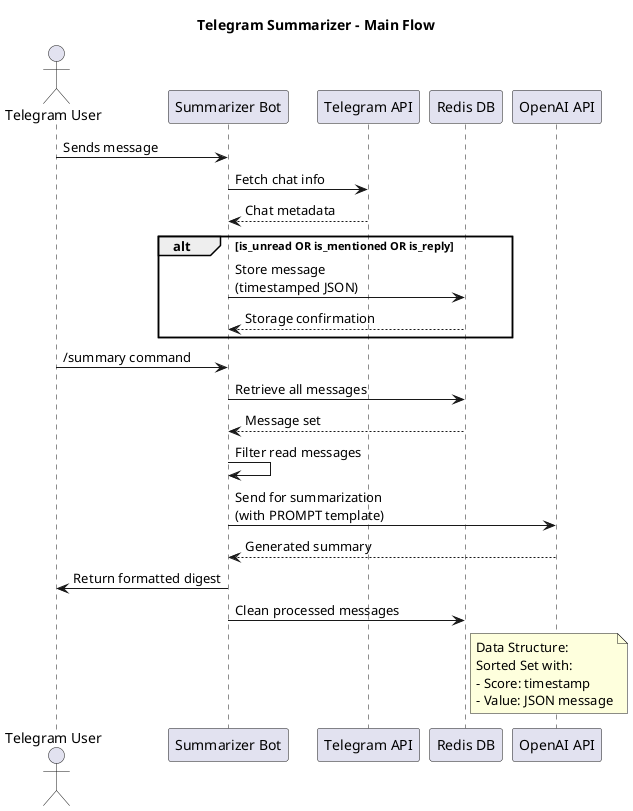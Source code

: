 @startuml
title Telegram Summarizer - Main Flow

actor User as "Telegram User"
participant "Summarizer Bot" as Bot
participant "Telegram API" as Telegram
participant "Redis DB" as Redis
participant "OpenAI API" as OpenAI

User -> Bot: Sends message
Bot -> Telegram: Fetch chat info
Telegram --> Bot: Chat metadata

alt is_unread OR is_mentioned OR is_reply
    Bot -> Redis: Store message\n(timestamped JSON)
    Redis --> Bot: Storage confirmation
end

User -> Bot: /summary command
Bot -> Redis: Retrieve all messages
Redis --> Bot: Message set
Bot -> Bot: Filter read messages
Bot -> OpenAI: Send for summarization\n(with PROMPT template)
OpenAI --> Bot: Generated summary
Bot -> User: Return formatted digest
Bot -> Redis: Clean processed messages

note right of Redis
    Data Structure:
    Sorted Set with:
    - Score: timestamp
    - Value: JSON message
end note

@enduml